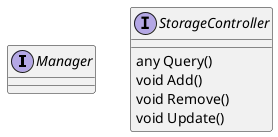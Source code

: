 @startuml
Interface Manager
Interface StorageController {
    any Query()
    void Add()
    void Remove()
    void Update()
}
@enduml
